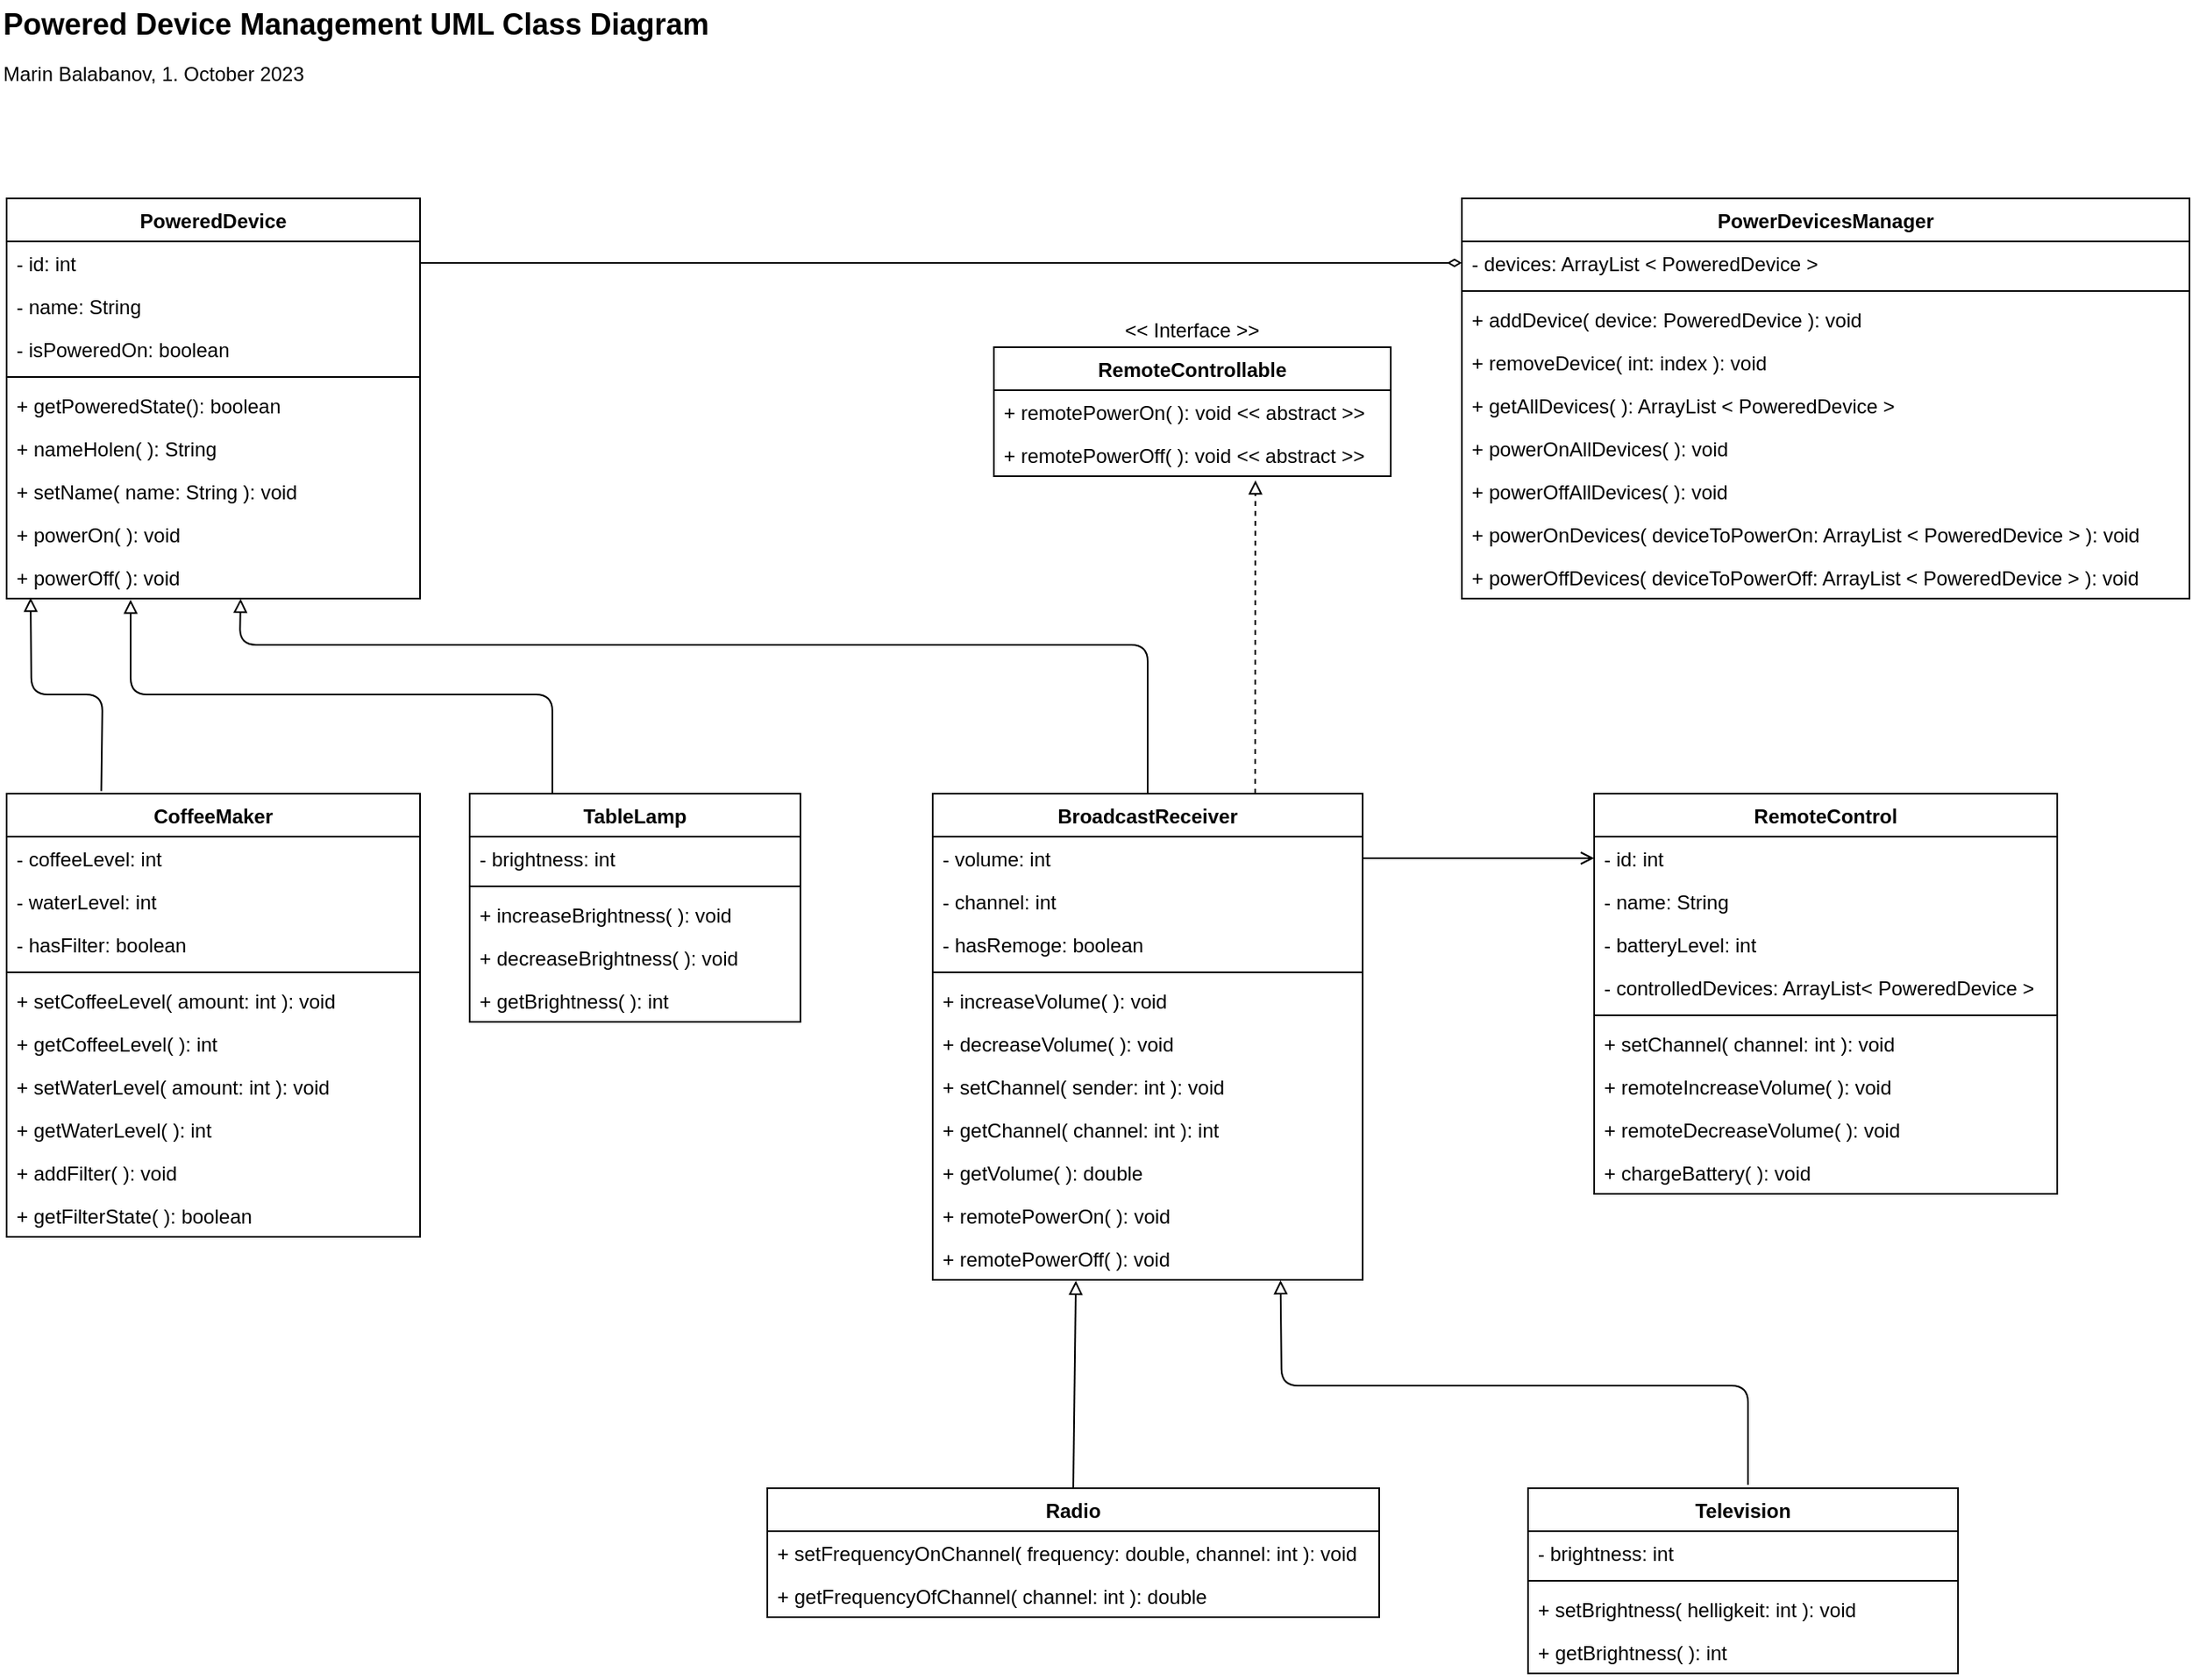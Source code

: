 <mxfile>
    <diagram id="2hzB7h1dTjumFmZ8ST3w" name="Page-1">
        <mxGraphModel dx="907" dy="546" grid="1" gridSize="10" guides="1" tooltips="1" connect="1" arrows="1" fold="1" page="1" pageScale="1" pageWidth="850" pageHeight="1100" math="0" shadow="0">
            <root>
                <mxCell id="0"/>
                <mxCell id="1" parent="0"/>
                <mxCell id="2" value="PoweredDevice" style="swimlane;fontStyle=1;align=center;verticalAlign=top;childLayout=stackLayout;horizontal=1;startSize=26;horizontalStack=0;resizeParent=1;resizeParentMax=0;resizeLast=0;collapsible=1;marginBottom=0;" parent="1" vertex="1">
                    <mxGeometry x="260" y="160" width="250" height="242" as="geometry"/>
                </mxCell>
                <mxCell id="137" value="- id: int" style="text;strokeColor=none;fillColor=none;align=left;verticalAlign=top;spacingLeft=4;spacingRight=4;overflow=hidden;rotatable=0;points=[[0,0.5],[1,0.5]];portConstraint=eastwest;" parent="2" vertex="1">
                    <mxGeometry y="26" width="250" height="26" as="geometry"/>
                </mxCell>
                <mxCell id="3" value="- name: String" style="text;strokeColor=none;fillColor=none;align=left;verticalAlign=top;spacingLeft=4;spacingRight=4;overflow=hidden;rotatable=0;points=[[0,0.5],[1,0.5]];portConstraint=eastwest;" parent="2" vertex="1">
                    <mxGeometry y="52" width="250" height="26" as="geometry"/>
                </mxCell>
                <mxCell id="6" value="- isPoweredOn: boolean" style="text;strokeColor=none;fillColor=none;align=left;verticalAlign=top;spacingLeft=4;spacingRight=4;overflow=hidden;rotatable=0;points=[[0,0.5],[1,0.5]];portConstraint=eastwest;" parent="2" vertex="1">
                    <mxGeometry y="78" width="250" height="26" as="geometry"/>
                </mxCell>
                <mxCell id="4" value="" style="line;strokeWidth=1;fillColor=none;align=left;verticalAlign=middle;spacingTop=-1;spacingLeft=3;spacingRight=3;rotatable=0;labelPosition=right;points=[];portConstraint=eastwest;strokeColor=inherit;" parent="2" vertex="1">
                    <mxGeometry y="104" width="250" height="8" as="geometry"/>
                </mxCell>
                <mxCell id="7" value="+ getPoweredState(): boolean" style="text;strokeColor=none;fillColor=none;align=left;verticalAlign=top;spacingLeft=4;spacingRight=4;overflow=hidden;rotatable=0;points=[[0,0.5],[1,0.5]];portConstraint=eastwest;" parent="2" vertex="1">
                    <mxGeometry y="112" width="250" height="26" as="geometry"/>
                </mxCell>
                <mxCell id="107" value="+ nameHolen( ): String" style="text;strokeColor=none;fillColor=none;align=left;verticalAlign=top;spacingLeft=4;spacingRight=4;overflow=hidden;rotatable=0;points=[[0,0.5],[1,0.5]];portConstraint=eastwest;" parent="2" vertex="1">
                    <mxGeometry y="138" width="250" height="26" as="geometry"/>
                </mxCell>
                <mxCell id="108" value="+ setName( name: String ): void" style="text;strokeColor=none;fillColor=none;align=left;verticalAlign=top;spacingLeft=4;spacingRight=4;overflow=hidden;rotatable=0;points=[[0,0.5],[1,0.5]];portConstraint=eastwest;" parent="2" vertex="1">
                    <mxGeometry y="164" width="250" height="26" as="geometry"/>
                </mxCell>
                <mxCell id="147" value="+ powerOn( ): void" style="text;strokeColor=none;fillColor=none;align=left;verticalAlign=top;spacingLeft=4;spacingRight=4;overflow=hidden;rotatable=0;points=[[0,0.5],[1,0.5]];portConstraint=eastwest;" parent="2" vertex="1">
                    <mxGeometry y="190" width="250" height="26" as="geometry"/>
                </mxCell>
                <mxCell id="148" value="+ powerOff( ): void" style="text;strokeColor=none;fillColor=none;align=left;verticalAlign=top;spacingLeft=4;spacingRight=4;overflow=hidden;rotatable=0;points=[[0,0.5],[1,0.5]];portConstraint=eastwest;" parent="2" vertex="1">
                    <mxGeometry y="216" width="250" height="26" as="geometry"/>
                </mxCell>
                <mxCell id="8" value="RemoteControl" style="swimlane;fontStyle=1;align=center;verticalAlign=top;childLayout=stackLayout;horizontal=1;startSize=26;horizontalStack=0;resizeParent=1;resizeParentMax=0;resizeLast=0;collapsible=1;marginBottom=0;" parent="1" vertex="1">
                    <mxGeometry x="1220" y="520" width="280" height="242" as="geometry"/>
                </mxCell>
                <mxCell id="144" value="- id: int" style="text;strokeColor=none;fillColor=none;align=left;verticalAlign=top;spacingLeft=4;spacingRight=4;overflow=hidden;rotatable=0;points=[[0,0.5],[1,0.5]];portConstraint=eastwest;" parent="8" vertex="1">
                    <mxGeometry y="26" width="280" height="26" as="geometry"/>
                </mxCell>
                <mxCell id="9" value="- name: String" style="text;strokeColor=none;fillColor=none;align=left;verticalAlign=top;spacingLeft=4;spacingRight=4;overflow=hidden;rotatable=0;points=[[0,0.5],[1,0.5]];portConstraint=eastwest;" parent="8" vertex="1">
                    <mxGeometry y="52" width="280" height="26" as="geometry"/>
                </mxCell>
                <mxCell id="10" value="- batteryLevel: int" style="text;strokeColor=none;fillColor=none;align=left;verticalAlign=top;spacingLeft=4;spacingRight=4;overflow=hidden;rotatable=0;points=[[0,0.5],[1,0.5]];portConstraint=eastwest;" parent="8" vertex="1">
                    <mxGeometry y="78" width="280" height="26" as="geometry"/>
                </mxCell>
                <mxCell id="158" value="- controlledDevices: ArrayList&lt; PoweredDevice &gt;" style="text;strokeColor=none;fillColor=none;align=left;verticalAlign=top;spacingLeft=4;spacingRight=4;overflow=hidden;rotatable=0;points=[[0,0.5],[1,0.5]];portConstraint=eastwest;" parent="8" vertex="1">
                    <mxGeometry y="104" width="280" height="26" as="geometry"/>
                </mxCell>
                <mxCell id="11" value="" style="line;strokeWidth=1;fillColor=none;align=left;verticalAlign=middle;spacingTop=-1;spacingLeft=3;spacingRight=3;rotatable=0;labelPosition=right;points=[];portConstraint=eastwest;strokeColor=inherit;" parent="8" vertex="1">
                    <mxGeometry y="130" width="280" height="8" as="geometry"/>
                </mxCell>
                <mxCell id="12" value="+ setChannel( channel: int ): void" style="text;strokeColor=none;fillColor=none;align=left;verticalAlign=top;spacingLeft=4;spacingRight=4;overflow=hidden;rotatable=0;points=[[0,0.5],[1,0.5]];portConstraint=eastwest;" parent="8" vertex="1">
                    <mxGeometry y="138" width="280" height="26" as="geometry"/>
                </mxCell>
                <mxCell id="145" value="+ remoteIncreaseVolume( ): void" style="text;strokeColor=none;fillColor=none;align=left;verticalAlign=top;spacingLeft=4;spacingRight=4;overflow=hidden;rotatable=0;points=[[0,0.5],[1,0.5]];portConstraint=eastwest;" parent="8" vertex="1">
                    <mxGeometry y="164" width="280" height="26" as="geometry"/>
                </mxCell>
                <mxCell id="13" value="+ remoteDecreaseVolume( ): void" style="text;strokeColor=none;fillColor=none;align=left;verticalAlign=top;spacingLeft=4;spacingRight=4;overflow=hidden;rotatable=0;points=[[0,0.5],[1,0.5]];portConstraint=eastwest;" parent="8" vertex="1">
                    <mxGeometry y="190" width="280" height="26" as="geometry"/>
                </mxCell>
                <mxCell id="14" value="+ chargeBattery( ): void" style="text;strokeColor=none;fillColor=none;align=left;verticalAlign=top;spacingLeft=4;spacingRight=4;overflow=hidden;rotatable=0;points=[[0,0.5],[1,0.5]];portConstraint=eastwest;" parent="8" vertex="1">
                    <mxGeometry y="216" width="280" height="26" as="geometry"/>
                </mxCell>
                <mxCell id="122" style="edgeStyle=none;html=1;endArrow=block;endFill=0;exitX=0.5;exitY=0;exitDx=0;exitDy=0;entryX=0.333;entryY=1.021;entryDx=0;entryDy=0;entryPerimeter=0;" parent="1" source="15" target="161" edge="1">
                    <mxGeometry relative="1" as="geometry">
                        <mxPoint x="910" y="740" as="targetPoint"/>
                    </mxGeometry>
                </mxCell>
                <mxCell id="15" value="Radio" style="swimlane;fontStyle=1;align=center;verticalAlign=top;childLayout=stackLayout;horizontal=1;startSize=26;horizontalStack=0;resizeParent=1;resizeParentMax=0;resizeLast=0;collapsible=1;marginBottom=0;" parent="1" vertex="1">
                    <mxGeometry x="720" y="940" width="370" height="78" as="geometry"/>
                </mxCell>
                <mxCell id="19" value="+ setFrequencyOnChannel( frequency: double, channel: int ): void" style="text;strokeColor=none;fillColor=none;align=left;verticalAlign=top;spacingLeft=4;spacingRight=4;overflow=hidden;rotatable=0;points=[[0,0.5],[1,0.5]];portConstraint=eastwest;" parent="15" vertex="1">
                    <mxGeometry y="26" width="370" height="26" as="geometry"/>
                </mxCell>
                <mxCell id="162" value="+ getFrequencyOfChannel( channel: int ): double" style="text;strokeColor=none;fillColor=none;align=left;verticalAlign=top;spacingLeft=4;spacingRight=4;overflow=hidden;rotatable=0;points=[[0,0.5],[1,0.5]];portConstraint=eastwest;" parent="15" vertex="1">
                    <mxGeometry y="52" width="370" height="26" as="geometry"/>
                </mxCell>
                <mxCell id="31" value="Television" style="swimlane;fontStyle=1;align=center;verticalAlign=top;childLayout=stackLayout;horizontal=1;startSize=26;horizontalStack=0;resizeParent=1;resizeParentMax=0;resizeLast=0;collapsible=1;marginBottom=0;" parent="1" vertex="1">
                    <mxGeometry x="1180" y="940" width="260" height="112" as="geometry"/>
                </mxCell>
                <mxCell id="32" value="- brightness: int" style="text;strokeColor=none;fillColor=none;align=left;verticalAlign=top;spacingLeft=4;spacingRight=4;overflow=hidden;rotatable=0;points=[[0,0.5],[1,0.5]];portConstraint=eastwest;" parent="31" vertex="1">
                    <mxGeometry y="26" width="260" height="26" as="geometry"/>
                </mxCell>
                <mxCell id="34" value="" style="line;strokeWidth=1;fillColor=none;align=left;verticalAlign=middle;spacingTop=-1;spacingLeft=3;spacingRight=3;rotatable=0;labelPosition=right;points=[];portConstraint=eastwest;strokeColor=inherit;" parent="31" vertex="1">
                    <mxGeometry y="52" width="260" height="8" as="geometry"/>
                </mxCell>
                <mxCell id="35" value="+ setBrightness( helligkeit: int ): void" style="text;strokeColor=none;fillColor=none;align=left;verticalAlign=top;spacingLeft=4;spacingRight=4;overflow=hidden;rotatable=0;points=[[0,0.5],[1,0.5]];portConstraint=eastwest;" parent="31" vertex="1">
                    <mxGeometry y="60" width="260" height="26" as="geometry"/>
                </mxCell>
                <mxCell id="36" value="+ getBrightness( ): int" style="text;strokeColor=none;fillColor=none;align=left;verticalAlign=top;spacingLeft=4;spacingRight=4;overflow=hidden;rotatable=0;points=[[0,0.5],[1,0.5]];portConstraint=eastwest;" parent="31" vertex="1">
                    <mxGeometry y="86" width="260" height="26" as="geometry"/>
                </mxCell>
                <mxCell id="120" style="edgeStyle=none;html=1;exitX=0.75;exitY=0;exitDx=0;exitDy=0;dashed=1;endArrow=block;endFill=0;entryX=0.659;entryY=1.096;entryDx=0;entryDy=0;entryPerimeter=0;" parent="1" source="44" target="89" edge="1">
                    <mxGeometry relative="1" as="geometry">
                        <mxPoint x="1014.857" y="380" as="targetPoint"/>
                    </mxGeometry>
                </mxCell>
                <mxCell id="44" value="BroadcastReceiver" style="swimlane;fontStyle=1;align=center;verticalAlign=top;childLayout=stackLayout;horizontal=1;startSize=26;horizontalStack=0;resizeParent=1;resizeParentMax=0;resizeLast=0;collapsible=1;marginBottom=0;" parent="1" vertex="1">
                    <mxGeometry x="820" y="520" width="260" height="294" as="geometry"/>
                </mxCell>
                <mxCell id="46" value="- volume: int" style="text;strokeColor=none;fillColor=none;align=left;verticalAlign=top;spacingLeft=4;spacingRight=4;overflow=hidden;rotatable=0;points=[[0,0.5],[1,0.5]];portConstraint=eastwest;" parent="44" vertex="1">
                    <mxGeometry y="26" width="260" height="26" as="geometry"/>
                </mxCell>
                <mxCell id="149" value="- channel: int" style="text;strokeColor=none;fillColor=none;align=left;verticalAlign=top;spacingLeft=4;spacingRight=4;overflow=hidden;rotatable=0;points=[[0,0.5],[1,0.5]];portConstraint=eastwest;" parent="44" vertex="1">
                    <mxGeometry y="52" width="260" height="26" as="geometry"/>
                </mxCell>
                <mxCell id="47" value="- hasRemoge: boolean" style="text;strokeColor=none;fillColor=none;align=left;verticalAlign=top;spacingLeft=4;spacingRight=4;overflow=hidden;rotatable=0;points=[[0,0.5],[1,0.5]];portConstraint=eastwest;" parent="44" vertex="1">
                    <mxGeometry y="78" width="260" height="26" as="geometry"/>
                </mxCell>
                <mxCell id="48" value="" style="line;strokeWidth=1;fillColor=none;align=left;verticalAlign=middle;spacingTop=-1;spacingLeft=3;spacingRight=3;rotatable=0;labelPosition=right;points=[];portConstraint=eastwest;strokeColor=inherit;" parent="44" vertex="1">
                    <mxGeometry y="104" width="260" height="8" as="geometry"/>
                </mxCell>
                <mxCell id="51" value="+ increaseVolume( ): void" style="text;strokeColor=none;fillColor=none;align=left;verticalAlign=top;spacingLeft=4;spacingRight=4;overflow=hidden;rotatable=0;points=[[0,0.5],[1,0.5]];portConstraint=eastwest;" parent="44" vertex="1">
                    <mxGeometry y="112" width="260" height="26" as="geometry"/>
                </mxCell>
                <mxCell id="52" value="+ decreaseVolume( ): void" style="text;strokeColor=none;fillColor=none;align=left;verticalAlign=top;spacingLeft=4;spacingRight=4;overflow=hidden;rotatable=0;points=[[0,0.5],[1,0.5]];portConstraint=eastwest;" parent="44" vertex="1">
                    <mxGeometry y="138" width="260" height="26" as="geometry"/>
                </mxCell>
                <mxCell id="150" value="+ setChannel( sender: int ): void" style="text;strokeColor=none;fillColor=none;align=left;verticalAlign=top;spacingLeft=4;spacingRight=4;overflow=hidden;rotatable=0;points=[[0,0.5],[1,0.5]];portConstraint=eastwest;" parent="44" vertex="1">
                    <mxGeometry y="164" width="260" height="26" as="geometry"/>
                </mxCell>
                <mxCell id="53" value="+ getChannel( channel: int ): int" style="text;strokeColor=none;fillColor=none;align=left;verticalAlign=top;spacingLeft=4;spacingRight=4;overflow=hidden;rotatable=0;points=[[0,0.5],[1,0.5]];portConstraint=eastwest;" parent="44" vertex="1">
                    <mxGeometry y="190" width="260" height="26" as="geometry"/>
                </mxCell>
                <mxCell id="159" value="+ getVolume( ): double" style="text;strokeColor=none;fillColor=none;align=left;verticalAlign=top;spacingLeft=4;spacingRight=4;overflow=hidden;rotatable=0;points=[[0,0.5],[1,0.5]];portConstraint=eastwest;" parent="44" vertex="1">
                    <mxGeometry y="216" width="260" height="26" as="geometry"/>
                </mxCell>
                <mxCell id="160" value="+ remotePowerOn( ): void" style="text;strokeColor=none;fillColor=none;align=left;verticalAlign=top;spacingLeft=4;spacingRight=4;overflow=hidden;rotatable=0;points=[[0,0.5],[1,0.5]];portConstraint=eastwest;" parent="44" vertex="1">
                    <mxGeometry y="242" width="260" height="26" as="geometry"/>
                </mxCell>
                <mxCell id="161" value="+ remotePowerOff( ): void" style="text;strokeColor=none;fillColor=none;align=left;verticalAlign=top;spacingLeft=4;spacingRight=4;overflow=hidden;rotatable=0;points=[[0,0.5],[1,0.5]];portConstraint=eastwest;" parent="44" vertex="1">
                    <mxGeometry y="268" width="260" height="26" as="geometry"/>
                </mxCell>
                <mxCell id="55" value="TableLamp" style="swimlane;fontStyle=1;align=center;verticalAlign=top;childLayout=stackLayout;horizontal=1;startSize=26;horizontalStack=0;resizeParent=1;resizeParentMax=0;resizeLast=0;collapsible=1;marginBottom=0;" parent="1" vertex="1">
                    <mxGeometry x="540" y="520" width="200" height="138" as="geometry"/>
                </mxCell>
                <mxCell id="56" value="- brightness: int" style="text;strokeColor=none;fillColor=none;align=left;verticalAlign=top;spacingLeft=4;spacingRight=4;overflow=hidden;rotatable=0;points=[[0,0.5],[1,0.5]];portConstraint=eastwest;" parent="55" vertex="1">
                    <mxGeometry y="26" width="200" height="26" as="geometry"/>
                </mxCell>
                <mxCell id="58" value="" style="line;strokeWidth=1;fillColor=none;align=left;verticalAlign=middle;spacingTop=-1;spacingLeft=3;spacingRight=3;rotatable=0;labelPosition=right;points=[];portConstraint=eastwest;strokeColor=inherit;" parent="55" vertex="1">
                    <mxGeometry y="52" width="200" height="8" as="geometry"/>
                </mxCell>
                <mxCell id="59" value="+ increaseBrightness( ): void" style="text;strokeColor=none;fillColor=none;align=left;verticalAlign=top;spacingLeft=4;spacingRight=4;overflow=hidden;rotatable=0;points=[[0,0.5],[1,0.5]];portConstraint=eastwest;" parent="55" vertex="1">
                    <mxGeometry y="60" width="200" height="26" as="geometry"/>
                </mxCell>
                <mxCell id="60" value="+ decreaseBrightness( ): void" style="text;strokeColor=none;fillColor=none;align=left;verticalAlign=top;spacingLeft=4;spacingRight=4;overflow=hidden;rotatable=0;points=[[0,0.5],[1,0.5]];portConstraint=eastwest;" parent="55" vertex="1">
                    <mxGeometry y="86" width="200" height="26" as="geometry"/>
                </mxCell>
                <mxCell id="61" value="+ getBrightness( ): int" style="text;strokeColor=none;fillColor=none;align=left;verticalAlign=top;spacingLeft=4;spacingRight=4;overflow=hidden;rotatable=0;points=[[0,0.5],[1,0.5]];portConstraint=eastwest;" parent="55" vertex="1">
                    <mxGeometry y="112" width="200" height="26" as="geometry"/>
                </mxCell>
                <mxCell id="114" style="edgeStyle=none;html=1;endArrow=block;endFill=0;exitX=0.229;exitY=-0.006;exitDx=0;exitDy=0;entryX=0.058;entryY=0.98;entryDx=0;entryDy=0;entryPerimeter=0;exitPerimeter=0;" parent="1" source="62" target="148" edge="1">
                    <mxGeometry relative="1" as="geometry">
                        <Array as="points">
                            <mxPoint x="318" y="460"/>
                            <mxPoint x="275" y="460"/>
                        </Array>
                        <mxPoint x="275" y="420" as="targetPoint"/>
                    </mxGeometry>
                </mxCell>
                <mxCell id="62" value="CoffeeMaker" style="swimlane;fontStyle=1;align=center;verticalAlign=top;childLayout=stackLayout;horizontal=1;startSize=26;horizontalStack=0;resizeParent=1;resizeParentMax=0;resizeLast=0;collapsible=1;marginBottom=0;" parent="1" vertex="1">
                    <mxGeometry x="260" y="520" width="250" height="268" as="geometry"/>
                </mxCell>
                <mxCell id="63" value="- coffeeLevel: int" style="text;strokeColor=none;fillColor=none;align=left;verticalAlign=top;spacingLeft=4;spacingRight=4;overflow=hidden;rotatable=0;points=[[0,0.5],[1,0.5]];portConstraint=eastwest;" parent="62" vertex="1">
                    <mxGeometry y="26" width="250" height="26" as="geometry"/>
                </mxCell>
                <mxCell id="71" value="- waterLevel: int" style="text;strokeColor=none;fillColor=none;align=left;verticalAlign=top;spacingLeft=4;spacingRight=4;overflow=hidden;rotatable=0;points=[[0,0.5],[1,0.5]];portConstraint=eastwest;" parent="62" vertex="1">
                    <mxGeometry y="52" width="250" height="26" as="geometry"/>
                </mxCell>
                <mxCell id="70" value="- hasFilter: boolean" style="text;strokeColor=none;fillColor=none;align=left;verticalAlign=top;spacingLeft=4;spacingRight=4;overflow=hidden;rotatable=0;points=[[0,0.5],[1,0.5]];portConstraint=eastwest;" parent="62" vertex="1">
                    <mxGeometry y="78" width="250" height="26" as="geometry"/>
                </mxCell>
                <mxCell id="64" value="" style="line;strokeWidth=1;fillColor=none;align=left;verticalAlign=middle;spacingTop=-1;spacingLeft=3;spacingRight=3;rotatable=0;labelPosition=right;points=[];portConstraint=eastwest;strokeColor=inherit;" parent="62" vertex="1">
                    <mxGeometry y="104" width="250" height="8" as="geometry"/>
                </mxCell>
                <mxCell id="65" value="+ setCoffeeLevel( amount: int ): void" style="text;strokeColor=none;fillColor=none;align=left;verticalAlign=top;spacingLeft=4;spacingRight=4;overflow=hidden;rotatable=0;points=[[0,0.5],[1,0.5]];portConstraint=eastwest;" parent="62" vertex="1">
                    <mxGeometry y="112" width="250" height="26" as="geometry"/>
                </mxCell>
                <mxCell id="66" value="+ getCoffeeLevel( ): int" style="text;strokeColor=none;fillColor=none;align=left;verticalAlign=top;spacingLeft=4;spacingRight=4;overflow=hidden;rotatable=0;points=[[0,0.5],[1,0.5]];portConstraint=eastwest;" parent="62" vertex="1">
                    <mxGeometry y="138" width="250" height="26" as="geometry"/>
                </mxCell>
                <mxCell id="128" value="+ setWaterLevel( amount: int ): void" style="text;strokeColor=none;fillColor=none;align=left;verticalAlign=top;spacingLeft=4;spacingRight=4;overflow=hidden;rotatable=0;points=[[0,0.5],[1,0.5]];portConstraint=eastwest;" parent="62" vertex="1">
                    <mxGeometry y="164" width="250" height="26" as="geometry"/>
                </mxCell>
                <mxCell id="129" value="+ getWaterLevel( ): int" style="text;strokeColor=none;fillColor=none;align=left;verticalAlign=top;spacingLeft=4;spacingRight=4;overflow=hidden;rotatable=0;points=[[0,0.5],[1,0.5]];portConstraint=eastwest;" parent="62" vertex="1">
                    <mxGeometry y="190" width="250" height="26" as="geometry"/>
                </mxCell>
                <mxCell id="67" value="+ addFilter( ): void" style="text;strokeColor=none;fillColor=none;align=left;verticalAlign=top;spacingLeft=4;spacingRight=4;overflow=hidden;rotatable=0;points=[[0,0.5],[1,0.5]];portConstraint=eastwest;" parent="62" vertex="1">
                    <mxGeometry y="216" width="250" height="26" as="geometry"/>
                </mxCell>
                <mxCell id="130" value="+ getFilterState( ): boolean" style="text;strokeColor=none;fillColor=none;align=left;verticalAlign=top;spacingLeft=4;spacingRight=4;overflow=hidden;rotatable=0;points=[[0,0.5],[1,0.5]];portConstraint=eastwest;" parent="62" vertex="1">
                    <mxGeometry y="242" width="250" height="26" as="geometry"/>
                </mxCell>
                <mxCell id="87" value="RemoteControllable" style="swimlane;fontStyle=1;align=center;verticalAlign=top;childLayout=stackLayout;horizontal=1;startSize=26;horizontalStack=0;resizeParent=1;resizeParentMax=0;resizeLast=0;collapsible=1;marginBottom=0;" parent="1" vertex="1">
                    <mxGeometry x="857" y="250" width="240" height="78" as="geometry"/>
                </mxCell>
                <mxCell id="88" value="+ remotePowerOn( ): void &lt;&lt; abstract &gt;&gt;" style="text;strokeColor=none;fillColor=none;align=left;verticalAlign=top;spacingLeft=4;spacingRight=4;overflow=hidden;rotatable=0;points=[[0,0.5],[1,0.5]];portConstraint=eastwest;" parent="87" vertex="1">
                    <mxGeometry y="26" width="240" height="26" as="geometry"/>
                </mxCell>
                <mxCell id="89" value="+ remotePowerOff( ): void &lt;&lt; abstract &gt;&gt;" style="text;strokeColor=none;fillColor=none;align=left;verticalAlign=top;spacingLeft=4;spacingRight=4;overflow=hidden;rotatable=0;points=[[0,0.5],[1,0.5]];portConstraint=eastwest;" parent="87" vertex="1">
                    <mxGeometry y="52" width="240" height="26" as="geometry"/>
                </mxCell>
                <mxCell id="92" value="PowerDevicesManager" style="swimlane;fontStyle=1;align=center;verticalAlign=top;childLayout=stackLayout;horizontal=1;startSize=26;horizontalStack=0;resizeParent=1;resizeParentMax=0;resizeLast=0;collapsible=1;marginBottom=0;" parent="1" vertex="1">
                    <mxGeometry x="1140" y="160" width="440" height="242" as="geometry"/>
                </mxCell>
                <mxCell id="93" value="- devices: ArrayList &lt; PoweredDevice &gt;" style="text;strokeColor=none;fillColor=none;align=left;verticalAlign=top;spacingLeft=4;spacingRight=4;overflow=hidden;rotatable=0;points=[[0,0.5],[1,0.5]];portConstraint=eastwest;" parent="92" vertex="1">
                    <mxGeometry y="26" width="440" height="26" as="geometry"/>
                </mxCell>
                <mxCell id="95" value="" style="line;strokeWidth=1;fillColor=none;align=left;verticalAlign=middle;spacingTop=-1;spacingLeft=3;spacingRight=3;rotatable=0;labelPosition=right;points=[];portConstraint=eastwest;strokeColor=inherit;" parent="92" vertex="1">
                    <mxGeometry y="52" width="440" height="8" as="geometry"/>
                </mxCell>
                <mxCell id="96" value="+ addDevice( device: PoweredDevice ): void" style="text;strokeColor=none;fillColor=none;align=left;verticalAlign=top;spacingLeft=4;spacingRight=4;overflow=hidden;rotatable=0;points=[[0,0.5],[1,0.5]];portConstraint=eastwest;" parent="92" vertex="1">
                    <mxGeometry y="60" width="440" height="26" as="geometry"/>
                </mxCell>
                <mxCell id="98" value="+ removeDevice( int: index ): void" style="text;strokeColor=none;fillColor=none;align=left;verticalAlign=top;spacingLeft=4;spacingRight=4;overflow=hidden;rotatable=0;points=[[0,0.5],[1,0.5]];portConstraint=eastwest;" parent="92" vertex="1">
                    <mxGeometry y="86" width="440" height="26" as="geometry"/>
                </mxCell>
                <mxCell id="97" value="+ getAllDevices( ): ArrayList &lt; PoweredDevice &gt;" style="text;strokeColor=none;fillColor=none;align=left;verticalAlign=top;spacingLeft=4;spacingRight=4;overflow=hidden;rotatable=0;points=[[0,0.5],[1,0.5]];portConstraint=eastwest;" parent="92" vertex="1">
                    <mxGeometry y="112" width="440" height="26" as="geometry"/>
                </mxCell>
                <mxCell id="99" value="+ powerOnAllDevices( ): void" style="text;strokeColor=none;fillColor=none;align=left;verticalAlign=top;spacingLeft=4;spacingRight=4;overflow=hidden;rotatable=0;points=[[0,0.5],[1,0.5]];portConstraint=eastwest;" parent="92" vertex="1">
                    <mxGeometry y="138" width="440" height="26" as="geometry"/>
                </mxCell>
                <mxCell id="100" value="+ powerOffAllDevices( ): void" style="text;strokeColor=none;fillColor=none;align=left;verticalAlign=top;spacingLeft=4;spacingRight=4;overflow=hidden;rotatable=0;points=[[0,0.5],[1,0.5]];portConstraint=eastwest;" parent="92" vertex="1">
                    <mxGeometry y="164" width="440" height="26" as="geometry"/>
                </mxCell>
                <mxCell id="136" value="+ powerOnDevices( deviceToPowerOn: ArrayList &lt; PoweredDevice &gt; ): void" style="text;strokeColor=none;fillColor=none;align=left;verticalAlign=top;spacingLeft=4;spacingRight=4;overflow=hidden;rotatable=0;points=[[0,0.5],[1,0.5]];portConstraint=eastwest;" parent="92" vertex="1">
                    <mxGeometry y="190" width="440" height="26" as="geometry"/>
                </mxCell>
                <mxCell id="152" value="+ powerOffDevices( deviceToPowerOff: ArrayList &lt; PoweredDevice &gt; ): void" style="text;strokeColor=none;fillColor=none;align=left;verticalAlign=top;spacingLeft=4;spacingRight=4;overflow=hidden;rotatable=0;points=[[0,0.5],[1,0.5]];portConstraint=eastwest;" parent="92" vertex="1">
                    <mxGeometry y="216" width="440" height="26" as="geometry"/>
                </mxCell>
                <mxCell id="112" style="edgeStyle=none;html=1;entryX=0;entryY=0.5;entryDx=0;entryDy=0;endArrow=diamondThin;endFill=0;exitX=1;exitY=0.5;exitDx=0;exitDy=0;" parent="1" source="137" target="93" edge="1">
                    <mxGeometry relative="1" as="geometry"/>
                </mxCell>
                <mxCell id="115" style="edgeStyle=none;html=1;endArrow=block;endFill=0;exitX=0.25;exitY=0;exitDx=0;exitDy=0;entryX=0.3;entryY=1.026;entryDx=0;entryDy=0;entryPerimeter=0;" parent="1" source="55" target="148" edge="1">
                    <mxGeometry relative="1" as="geometry">
                        <mxPoint x="630" y="520.0" as="sourcePoint"/>
                        <mxPoint x="335" y="410" as="targetPoint"/>
                        <Array as="points">
                            <mxPoint x="590" y="460"/>
                            <mxPoint x="335" y="460"/>
                        </Array>
                    </mxGeometry>
                </mxCell>
                <mxCell id="116" style="edgeStyle=none;html=1;endArrow=block;endFill=0;exitX=0.5;exitY=0;exitDx=0;exitDy=0;entryX=0.566;entryY=1.003;entryDx=0;entryDy=0;entryPerimeter=0;" parent="1" source="44" target="148" edge="1">
                    <mxGeometry relative="1" as="geometry">
                        <mxPoint x="370" y="515.21" as="sourcePoint"/>
                        <mxPoint x="400" y="406" as="targetPoint"/>
                        <Array as="points">
                            <mxPoint x="950" y="430"/>
                            <mxPoint x="401" y="430"/>
                        </Array>
                    </mxGeometry>
                </mxCell>
                <mxCell id="121" style="edgeStyle=none;html=1;entryX=0;entryY=0.5;entryDx=0;entryDy=0;endArrow=open;endFill=0;" parent="1" source="46" target="144" edge="1">
                    <mxGeometry relative="1" as="geometry"/>
                </mxCell>
                <mxCell id="124" value="Powered Device Management UML Class Diagram" style="text;html=1;strokeColor=none;fillColor=none;align=left;verticalAlign=middle;whiteSpace=wrap;rounded=0;fontStyle=1;fontSize=18;" parent="1" vertex="1">
                    <mxGeometry x="256" y="40" width="480" height="30" as="geometry"/>
                </mxCell>
                <mxCell id="125" value="Marin Balabanov, 1. October 2023" style="text;html=1;strokeColor=none;fillColor=none;align=left;verticalAlign=middle;whiteSpace=wrap;rounded=0;" parent="1" vertex="1">
                    <mxGeometry x="256" y="70" width="230" height="30" as="geometry"/>
                </mxCell>
                <mxCell id="135" value="&amp;lt;&amp;lt; Interface &amp;gt;&amp;gt;" style="text;html=1;strokeColor=none;fillColor=none;align=center;verticalAlign=middle;whiteSpace=wrap;rounded=0;" parent="1" vertex="1">
                    <mxGeometry x="857" y="230" width="240" height="20" as="geometry"/>
                </mxCell>
                <mxCell id="151" style="edgeStyle=none;html=1;endArrow=block;endFill=0;entryX=0.809;entryY=1.009;entryDx=0;entryDy=0;entryPerimeter=0;" parent="1" target="161" edge="1">
                    <mxGeometry relative="1" as="geometry">
                        <mxPoint x="1030" y="830" as="targetPoint"/>
                        <Array as="points">
                            <mxPoint x="1313" y="878"/>
                            <mxPoint x="1031" y="878"/>
                        </Array>
                        <mxPoint x="1313" y="938" as="sourcePoint"/>
                    </mxGeometry>
                </mxCell>
            </root>
        </mxGraphModel>
    </diagram>
</mxfile>
